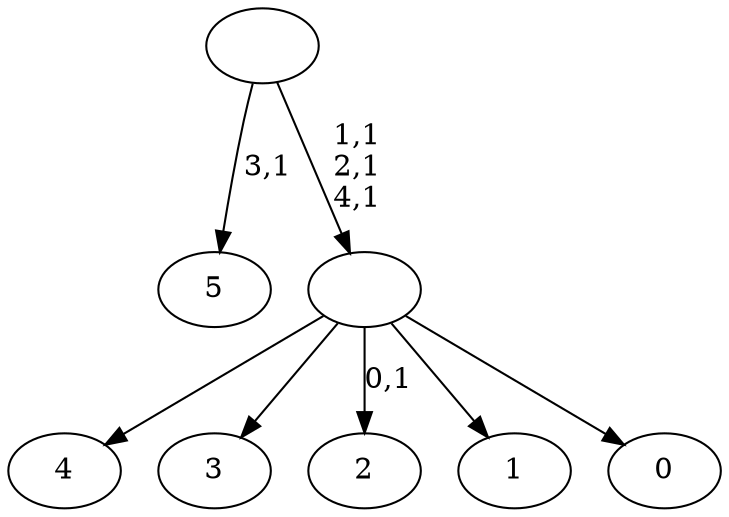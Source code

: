 digraph T {
	11 [label="5"]
	9 [label="4"]
	8 [label="3"]
	7 [label="2"]
	5 [label="1"]
	4 [label="0"]
	3 [label=""]
	0 [label=""]
	3 -> 7 [label="0,1"]
	3 -> 9 [label=""]
	3 -> 8 [label=""]
	3 -> 5 [label=""]
	3 -> 4 [label=""]
	0 -> 3 [label="1,1\n2,1\n4,1"]
	0 -> 11 [label="3,1"]
}
